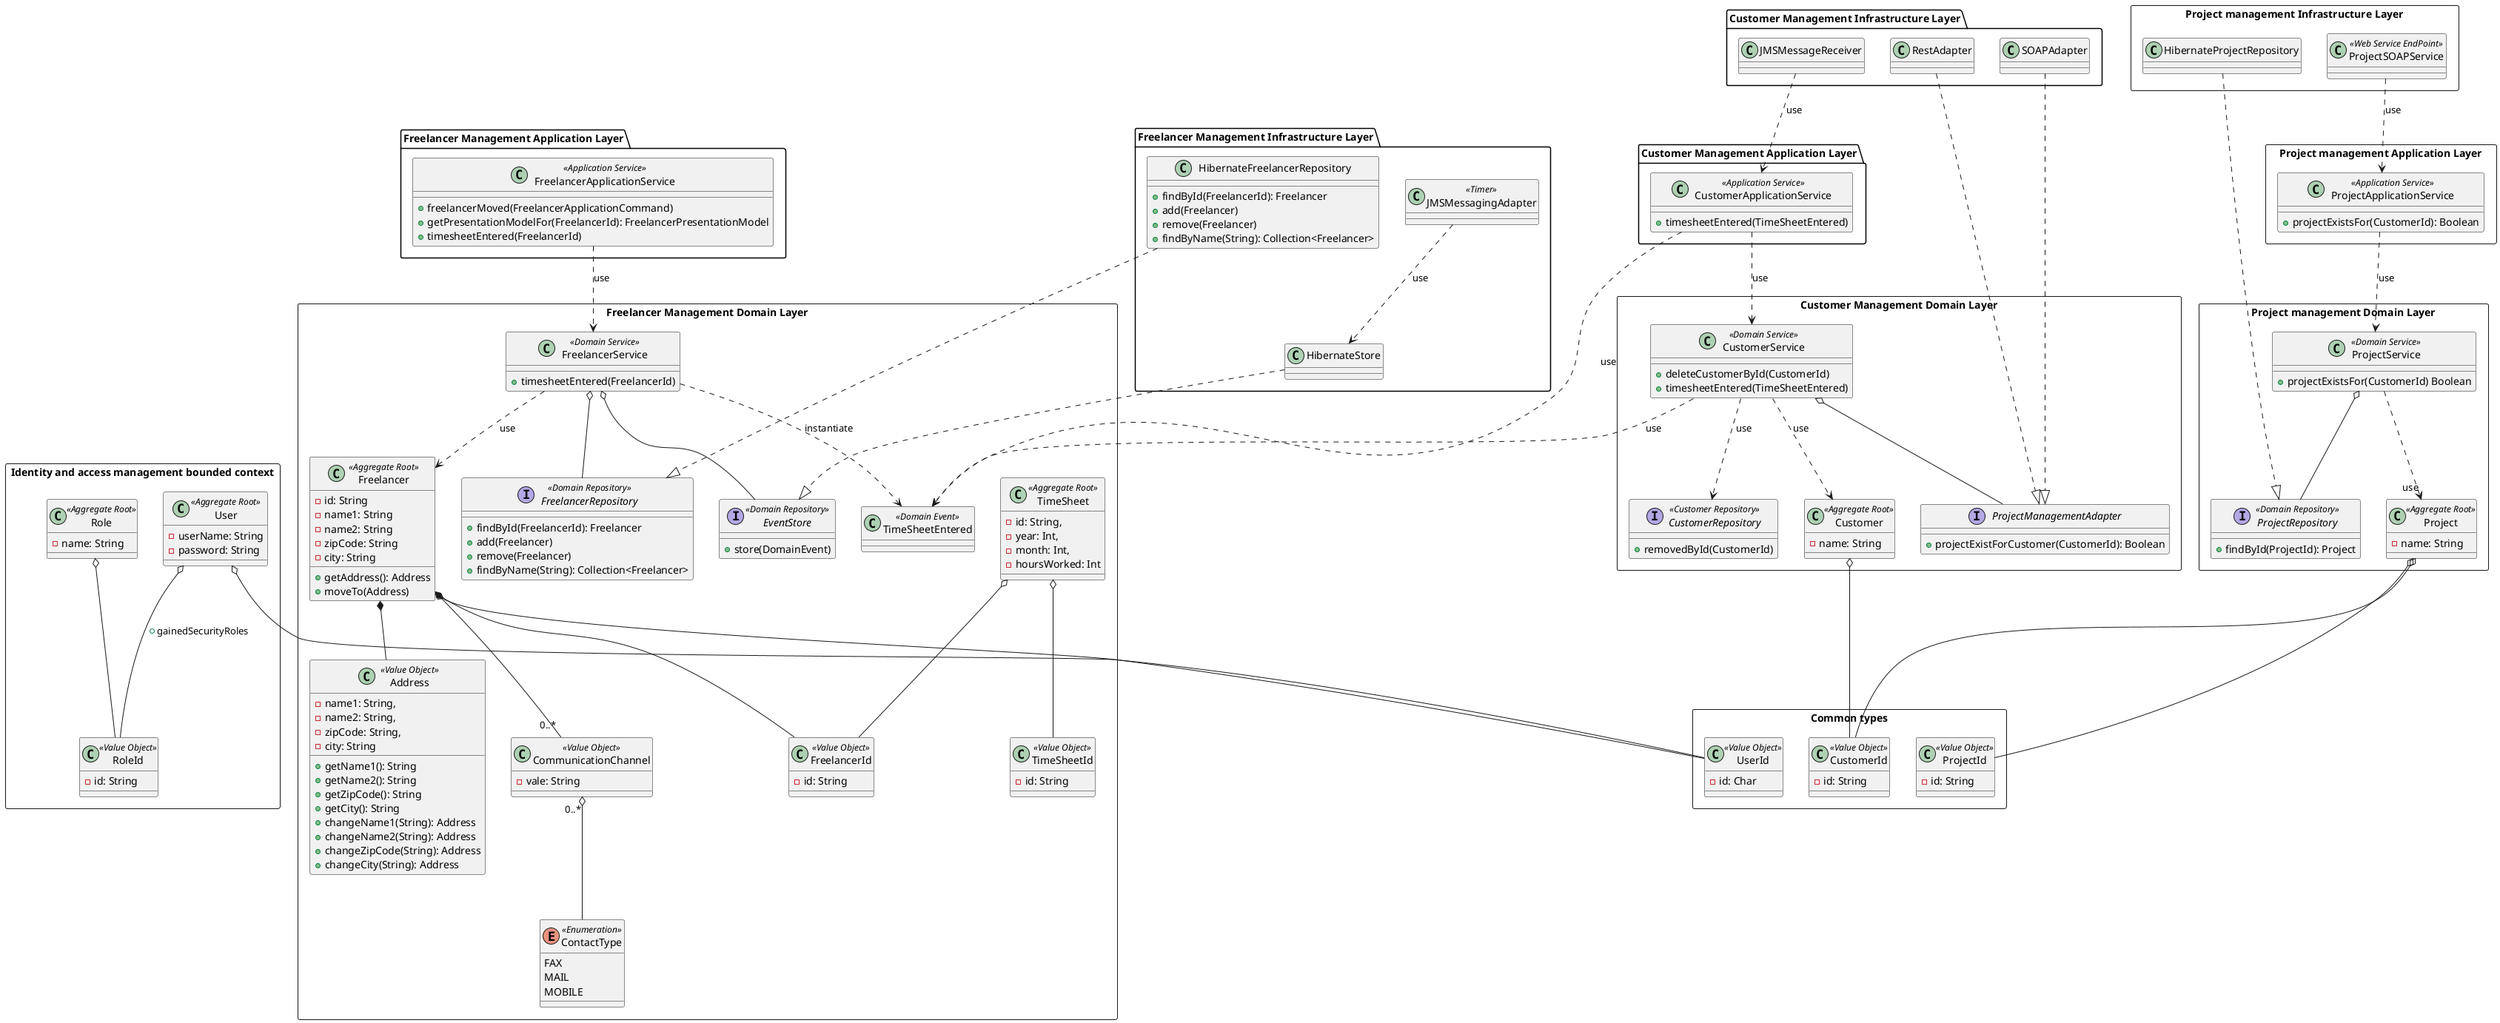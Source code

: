 @startuml

package "Identity and access management bounded context" <<Rectangle>> {
    class User <<Aggregate Root>> {
        - userName: String
        - password: String
    }

    class RoleId <<Value Object>> {
        - id: String
    }

    class Role <<Aggregate Root>> {
        - name: String
    }

    User o-- RoleId : +gainedSecurityRoles
    Role o-- RoleId
}

package "Common types" <<Rectangle>> {
    class UserId <<Value Object>> {
        - id: Char
    }

    class ProjectId <<Value Object>> {
        - id: String
    }

    class CustomerId <<Value Object>> {
        - id: String
    }

    User o-- UserId
}

package "Freelancer Management Domain Layer" <<Rectangle>> {

    class Freelancer <<Aggregate Root>> {
        - id: String
        - name1: String
        - name2: String
        - zipCode: String
        - city: String

        + getAddress(): Address
        + moveTo(Address)
    }
    Freelancer o-- UserId

    class FreelancerId <<Value Object>> {
        - id: String
    }
    Freelancer o-- FreelancerId

    class TimeSheet <<Aggregate Root>> {
        - id: String,
        - year: Int,
        - month: Int,
        - hoursWorked: Int
    }
    TimeSheet o-- FreelancerId

    class TimeSheetId <<Value Object>> {
        - id: String
    }
    TimeSheet o-- TimeSheetId

    enum ContactType <<Enumeration>> {
        FAX
        MAIL
        MOBILE
    }

    class CommunicationChannel <<Value Object>> {
        - vale: String
    }
    Freelancer *-- "0..*" CommunicationChannel
    CommunicationChannel "0..*" o-- ContactType

    class Address<<Value Object>> {
        - name1: String,
        - name2: String,
        - zipCode: String,
        - city: String

        + getName1(): String
        + getName2(): String
        + getZipCode(): String
        + getCity(): String
        + changeName1(String): Address
        + changeName2(String): Address
        + changeZipCode(String): Address
        + changeCity(String): Address
    }
    Freelancer *-- Address

    interface EventStore <<Domain Repository>> {
        + store(DomainEvent)
    }

    class TimeSheetEntered <<Domain Event>> { }

    interface FreelancerRepository <<Domain Repository>> {
        + findById(FreelancerId): Freelancer
        + add(Freelancer)
        + remove(Freelancer)
        + findByName(String): Collection<Freelancer>
    }

    class FreelancerService <<Domain Service>> {
        + timesheetEntered(FreelancerId)
    }
    FreelancerService o-- EventStore
    FreelancerService o-- FreelancerRepository
    FreelancerService ..> TimeSheetEntered : "instantiate"
    FreelancerService ..> Freelancer : "use"
}

package "Freelancer Management Application Layer" {
    class FreelancerApplicationService <<Application Service>> {
        + freelancerMoved(FreelancerApplicationCommand)
        + getPresentationModelFor(FreelancerId): FreelancerPresentationModel
        + timesheetEntered(FreelancerId)
    }
    FreelancerApplicationService ..> FreelancerService : "use"
}

package "Freelancer Management Infrastructure Layer" {
    class HibernateFreelancerRepository {
        + findById(FreelancerId): Freelancer
        + add(Freelancer)
        + remove(Freelancer)
        + findByName(String): Collection<Freelancer>
    }
    HibernateFreelancerRepository ..|> FreelancerRepository

    class HibernateStore { }
    HibernateStore ..|> EventStore

    class JMSMessagingAdapter <<Timer>> { }
    JMSMessagingAdapter ..> HibernateStore : "use"

}

package "Customer Management Domain Layer" <<Rectangle>> {

    interface ProjectManagementAdapter {
        + projectExistForCustomer(CustomerId): Boolean
    }

    interface CustomerRepository <<Customer Repository>> {
        + removedById(CustomerId)
    }

    class Customer <<Aggregate Root>> {
        - name: String
    }
    Customer o-- CustomerId

    class CustomerService <<Domain Service>> {
        + deleteCustomerById(CustomerId)
        + timesheetEntered(TimeSheetEntered)
    }
    CustomerService o-- ProjectManagementAdapter
    CustomerService ..> Customer : "use"
    CustomerService ..> CustomerRepository : "use"
    CustomerService ..> TimeSheetEntered : "use"
}

package "Customer Management Application Layer" {

    class CustomerApplicationService <<Application Service>> {
        + timesheetEntered(TimeSheetEntered)
    }
    CustomerApplicationService ..> TimeSheetEntered : "use"
    CustomerApplicationService ..> CustomerService : "use"
}

package "Customer Management Infrastructure Layer" {
    class RestAdapter { }
    RestAdapter ..|> ProjectManagementAdapter

    class SOAPAdapter { }
    SOAPAdapter ..|> ProjectManagementAdapter

    class JMSMessageReceiver { }
    JMSMessageReceiver ..> CustomerApplicationService : "use"
}

package "Project management Domain Layer" <<Rectangle>> {

    interface ProjectRepository <<Domain Repository>> {
        + findById(ProjectId): Project
    }

    class Project <<Aggregate Root>> {
        - name: String
    }
    Project o-- ProjectId
    Project o-- CustomerId

    class ProjectService <<Domain Service>> {
        + projectExistsFor(CustomerId) Boolean
    }

    ProjectService ..> "use" Project
    ProjectService o-- ProjectRepository
}

package "Project management Application Layer" <<Rectangle>> {

    class ProjectApplicationService <<Application Service>> {
        + projectExistsFor(CustomerId): Boolean
    }

    ProjectApplicationService ..> ProjectService : "use"
}

package "Project management Infrastructure Layer" <<Rectangle>> {

    class ProjectSOAPService <<Web Service EndPoint>> { }
    ProjectSOAPService ..> ProjectApplicationService : "use"

    class HibernateProjectRepository { }
    HibernateProjectRepository ..|> ProjectRepository
}

@enduml
